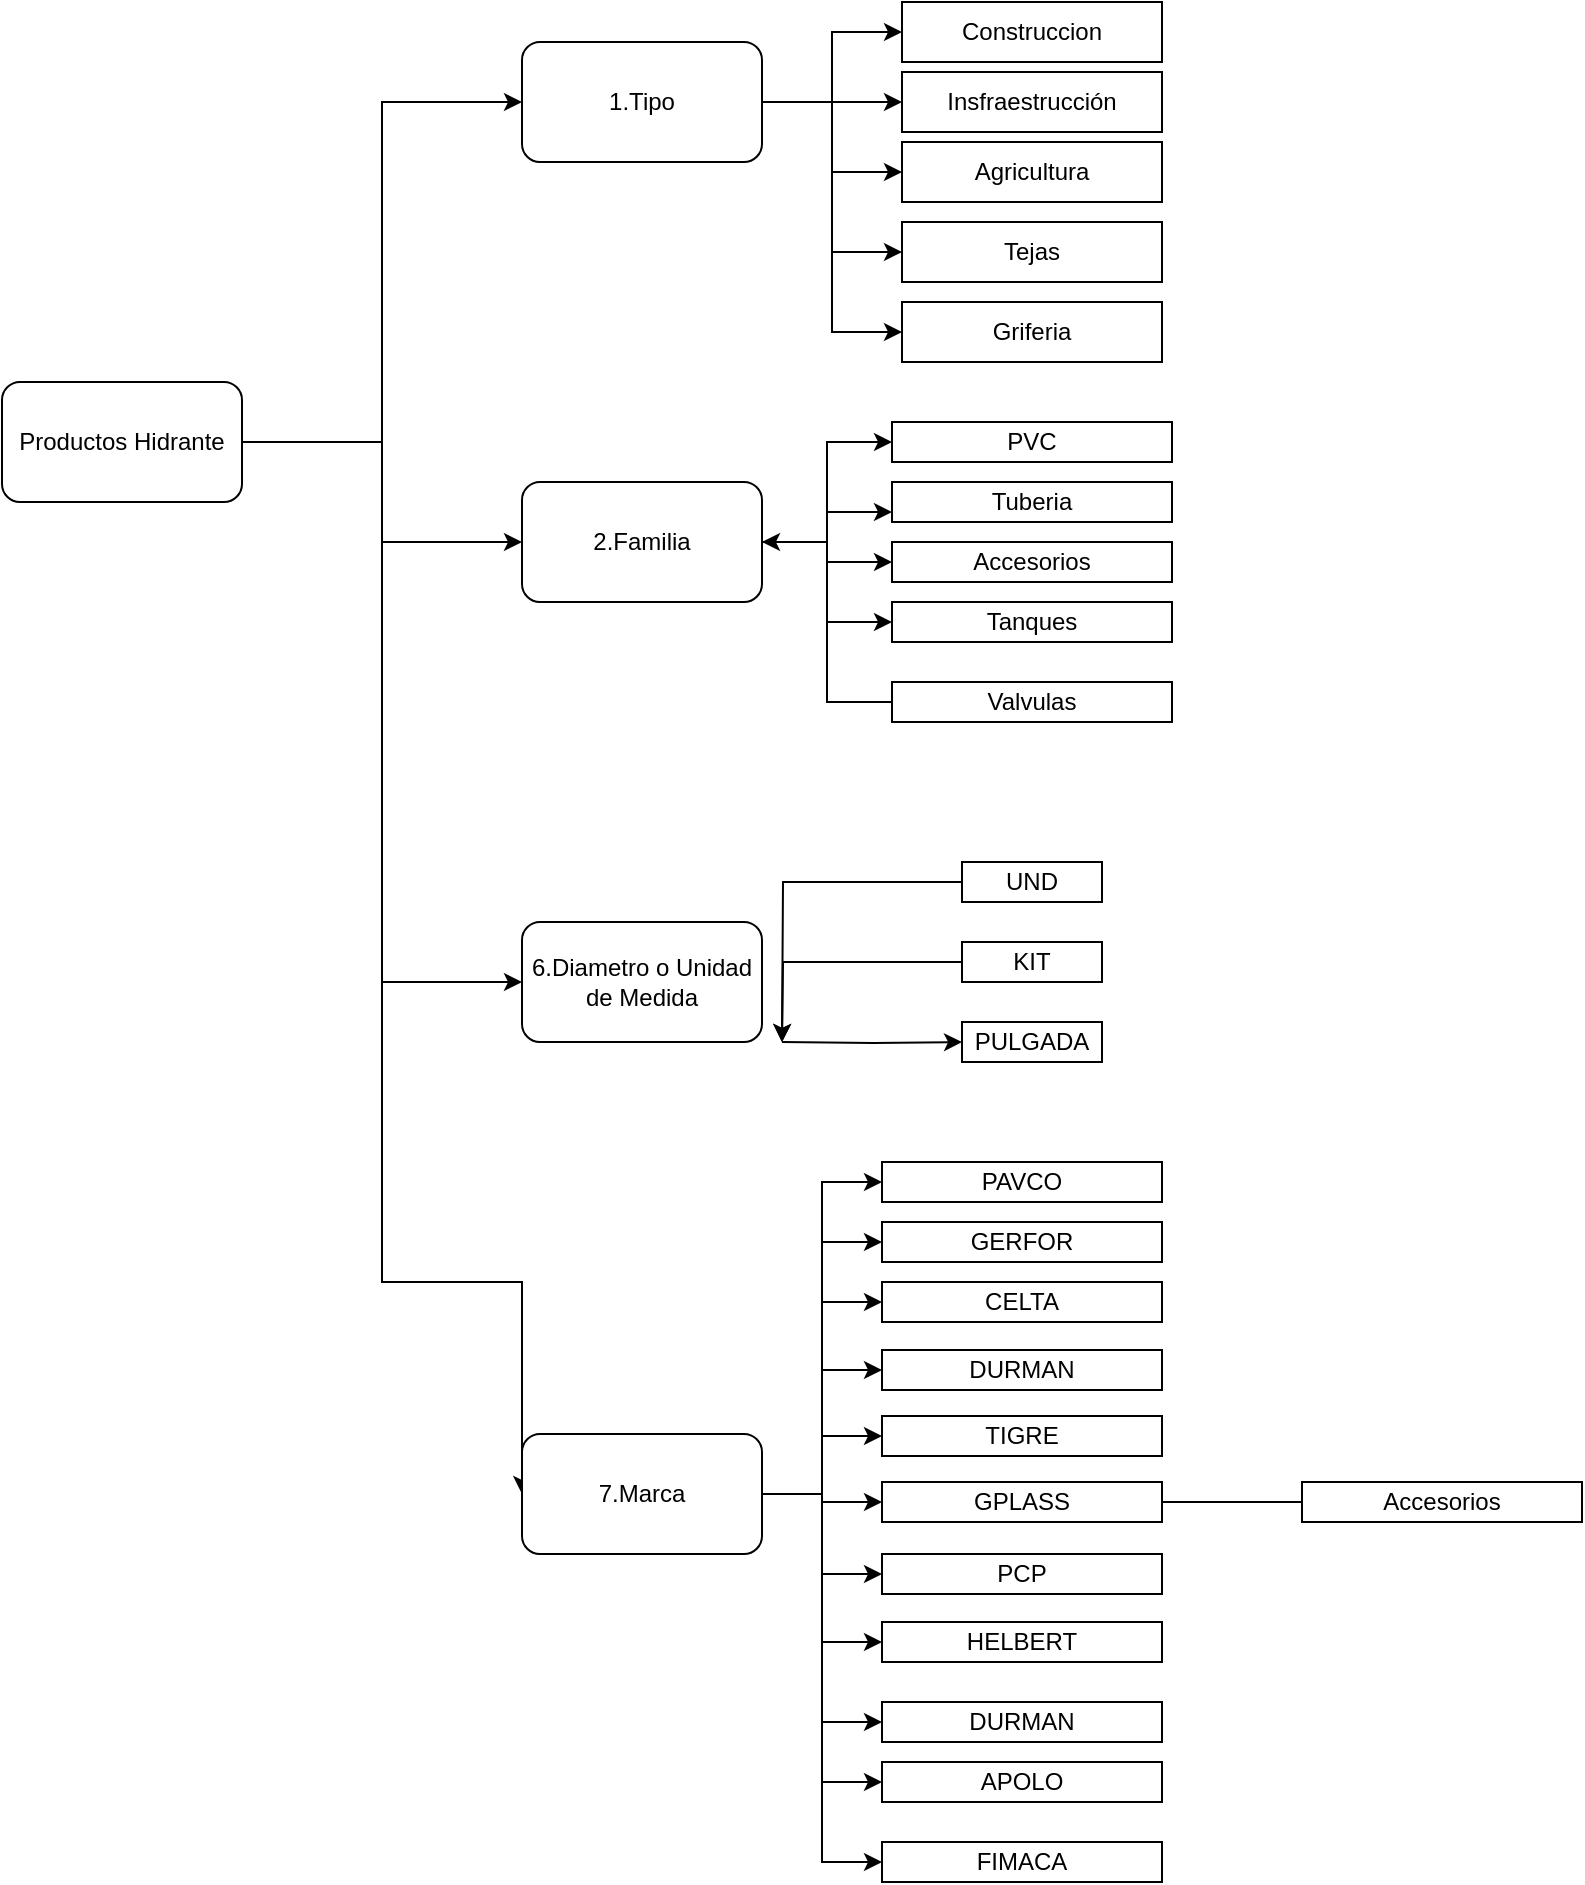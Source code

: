 <mxfile version="20.4.0" type="github">
  <diagram id="__M68CbVWENijR-hPRkH" name="Page-1">
    <mxGraphModel dx="939" dy="476" grid="1" gridSize="10" guides="1" tooltips="1" connect="1" arrows="1" fold="1" page="1" pageScale="1" pageWidth="850" pageHeight="1100" math="0" shadow="0">
      <root>
        <mxCell id="0" />
        <mxCell id="1" parent="0" />
        <mxCell id="xAeH5EZfIFP-68jPS97L-28" style="edgeStyle=orthogonalEdgeStyle;rounded=0;orthogonalLoop=1;jettySize=auto;html=1;entryX=0;entryY=0.5;entryDx=0;entryDy=0;" edge="1" parent="1" source="xAeH5EZfIFP-68jPS97L-1" target="xAeH5EZfIFP-68jPS97L-2">
          <mxGeometry relative="1" as="geometry" />
        </mxCell>
        <mxCell id="xAeH5EZfIFP-68jPS97L-29" style="edgeStyle=orthogonalEdgeStyle;rounded=0;orthogonalLoop=1;jettySize=auto;html=1;entryX=0;entryY=0.5;entryDx=0;entryDy=0;" edge="1" parent="1" source="xAeH5EZfIFP-68jPS97L-1" target="xAeH5EZfIFP-68jPS97L-3">
          <mxGeometry relative="1" as="geometry" />
        </mxCell>
        <mxCell id="xAeH5EZfIFP-68jPS97L-33" style="edgeStyle=orthogonalEdgeStyle;rounded=0;orthogonalLoop=1;jettySize=auto;html=1;entryX=0;entryY=0.5;entryDx=0;entryDy=0;" edge="1" parent="1" source="xAeH5EZfIFP-68jPS97L-1" target="xAeH5EZfIFP-68jPS97L-27">
          <mxGeometry relative="1" as="geometry" />
        </mxCell>
        <mxCell id="xAeH5EZfIFP-68jPS97L-34" style="edgeStyle=orthogonalEdgeStyle;rounded=0;orthogonalLoop=1;jettySize=auto;html=1;entryX=0;entryY=0.5;entryDx=0;entryDy=0;" edge="1" parent="1" source="xAeH5EZfIFP-68jPS97L-1" target="xAeH5EZfIFP-68jPS97L-7">
          <mxGeometry relative="1" as="geometry">
            <Array as="points">
              <mxPoint x="200" y="230" />
              <mxPoint x="200" y="650" />
            </Array>
          </mxGeometry>
        </mxCell>
        <mxCell id="xAeH5EZfIFP-68jPS97L-1" value="Productos Hidrante" style="rounded=1;whiteSpace=wrap;html=1;" vertex="1" parent="1">
          <mxGeometry x="10" y="200" width="120" height="60" as="geometry" />
        </mxCell>
        <mxCell id="xAeH5EZfIFP-68jPS97L-16" style="edgeStyle=orthogonalEdgeStyle;rounded=0;orthogonalLoop=1;jettySize=auto;html=1;entryX=0;entryY=0.5;entryDx=0;entryDy=0;" edge="1" parent="1" source="xAeH5EZfIFP-68jPS97L-2" target="xAeH5EZfIFP-68jPS97L-13">
          <mxGeometry relative="1" as="geometry" />
        </mxCell>
        <mxCell id="xAeH5EZfIFP-68jPS97L-17" style="edgeStyle=orthogonalEdgeStyle;rounded=0;orthogonalLoop=1;jettySize=auto;html=1;" edge="1" parent="1" source="xAeH5EZfIFP-68jPS97L-2" target="xAeH5EZfIFP-68jPS97L-14">
          <mxGeometry relative="1" as="geometry" />
        </mxCell>
        <mxCell id="xAeH5EZfIFP-68jPS97L-18" style="edgeStyle=orthogonalEdgeStyle;rounded=0;orthogonalLoop=1;jettySize=auto;html=1;entryX=0;entryY=0.5;entryDx=0;entryDy=0;" edge="1" parent="1" source="xAeH5EZfIFP-68jPS97L-2" target="xAeH5EZfIFP-68jPS97L-15">
          <mxGeometry relative="1" as="geometry" />
        </mxCell>
        <mxCell id="xAeH5EZfIFP-68jPS97L-90" style="edgeStyle=orthogonalEdgeStyle;rounded=0;orthogonalLoop=1;jettySize=auto;html=1;entryX=0;entryY=0.5;entryDx=0;entryDy=0;" edge="1" parent="1" source="xAeH5EZfIFP-68jPS97L-2" target="xAeH5EZfIFP-68jPS97L-89">
          <mxGeometry relative="1" as="geometry" />
        </mxCell>
        <mxCell id="xAeH5EZfIFP-68jPS97L-112" style="edgeStyle=orthogonalEdgeStyle;rounded=0;orthogonalLoop=1;jettySize=auto;html=1;entryX=0;entryY=0.5;entryDx=0;entryDy=0;" edge="1" parent="1" source="xAeH5EZfIFP-68jPS97L-2" target="xAeH5EZfIFP-68jPS97L-91">
          <mxGeometry relative="1" as="geometry" />
        </mxCell>
        <mxCell id="xAeH5EZfIFP-68jPS97L-2" value="1.Tipo" style="rounded=1;whiteSpace=wrap;html=1;" vertex="1" parent="1">
          <mxGeometry x="270" y="30" width="120" height="60" as="geometry" />
        </mxCell>
        <mxCell id="xAeH5EZfIFP-68jPS97L-78" style="edgeStyle=orthogonalEdgeStyle;rounded=0;orthogonalLoop=1;jettySize=auto;html=1;entryX=0;entryY=0.5;entryDx=0;entryDy=0;" edge="1" parent="1" source="xAeH5EZfIFP-68jPS97L-3" target="xAeH5EZfIFP-68jPS97L-19">
          <mxGeometry relative="1" as="geometry" />
        </mxCell>
        <mxCell id="xAeH5EZfIFP-68jPS97L-79" style="edgeStyle=orthogonalEdgeStyle;rounded=0;orthogonalLoop=1;jettySize=auto;html=1;entryX=0;entryY=0.75;entryDx=0;entryDy=0;" edge="1" parent="1" source="xAeH5EZfIFP-68jPS97L-3" target="xAeH5EZfIFP-68jPS97L-20">
          <mxGeometry relative="1" as="geometry" />
        </mxCell>
        <mxCell id="xAeH5EZfIFP-68jPS97L-80" style="edgeStyle=orthogonalEdgeStyle;rounded=0;orthogonalLoop=1;jettySize=auto;html=1;entryX=0;entryY=0.5;entryDx=0;entryDy=0;" edge="1" parent="1" source="xAeH5EZfIFP-68jPS97L-3" target="xAeH5EZfIFP-68jPS97L-21">
          <mxGeometry relative="1" as="geometry" />
        </mxCell>
        <mxCell id="xAeH5EZfIFP-68jPS97L-81" style="edgeStyle=orthogonalEdgeStyle;rounded=0;orthogonalLoop=1;jettySize=auto;html=1;entryX=0;entryY=0.5;entryDx=0;entryDy=0;" edge="1" parent="1" source="xAeH5EZfIFP-68jPS97L-3" target="xAeH5EZfIFP-68jPS97L-22">
          <mxGeometry relative="1" as="geometry" />
        </mxCell>
        <mxCell id="xAeH5EZfIFP-68jPS97L-3" value="2.Familia" style="rounded=1;whiteSpace=wrap;html=1;" vertex="1" parent="1">
          <mxGeometry x="270" y="250" width="120" height="60" as="geometry" />
        </mxCell>
        <mxCell id="xAeH5EZfIFP-68jPS97L-99" style="edgeStyle=orthogonalEdgeStyle;rounded=0;orthogonalLoop=1;jettySize=auto;html=1;entryX=0;entryY=0.5;entryDx=0;entryDy=0;" edge="1" parent="1" source="xAeH5EZfIFP-68jPS97L-7" target="xAeH5EZfIFP-68jPS97L-35">
          <mxGeometry relative="1" as="geometry" />
        </mxCell>
        <mxCell id="xAeH5EZfIFP-68jPS97L-100" style="edgeStyle=orthogonalEdgeStyle;rounded=0;orthogonalLoop=1;jettySize=auto;html=1;entryX=0;entryY=0.5;entryDx=0;entryDy=0;" edge="1" parent="1" source="xAeH5EZfIFP-68jPS97L-7" target="xAeH5EZfIFP-68jPS97L-36">
          <mxGeometry relative="1" as="geometry" />
        </mxCell>
        <mxCell id="xAeH5EZfIFP-68jPS97L-101" style="edgeStyle=orthogonalEdgeStyle;rounded=0;orthogonalLoop=1;jettySize=auto;html=1;entryX=0;entryY=0.5;entryDx=0;entryDy=0;" edge="1" parent="1" source="xAeH5EZfIFP-68jPS97L-7" target="xAeH5EZfIFP-68jPS97L-37">
          <mxGeometry relative="1" as="geometry" />
        </mxCell>
        <mxCell id="xAeH5EZfIFP-68jPS97L-102" style="edgeStyle=orthogonalEdgeStyle;rounded=0;orthogonalLoop=1;jettySize=auto;html=1;entryX=0;entryY=0.5;entryDx=0;entryDy=0;" edge="1" parent="1" source="xAeH5EZfIFP-68jPS97L-7" target="xAeH5EZfIFP-68jPS97L-38">
          <mxGeometry relative="1" as="geometry" />
        </mxCell>
        <mxCell id="xAeH5EZfIFP-68jPS97L-103" style="edgeStyle=orthogonalEdgeStyle;rounded=0;orthogonalLoop=1;jettySize=auto;html=1;entryX=0;entryY=0.5;entryDx=0;entryDy=0;" edge="1" parent="1" source="xAeH5EZfIFP-68jPS97L-7" target="xAeH5EZfIFP-68jPS97L-39">
          <mxGeometry relative="1" as="geometry" />
        </mxCell>
        <mxCell id="xAeH5EZfIFP-68jPS97L-104" style="edgeStyle=orthogonalEdgeStyle;rounded=0;orthogonalLoop=1;jettySize=auto;html=1;entryX=0;entryY=0.5;entryDx=0;entryDy=0;" edge="1" parent="1" source="xAeH5EZfIFP-68jPS97L-7" target="xAeH5EZfIFP-68jPS97L-41">
          <mxGeometry relative="1" as="geometry" />
        </mxCell>
        <mxCell id="xAeH5EZfIFP-68jPS97L-105" style="edgeStyle=orthogonalEdgeStyle;rounded=0;orthogonalLoop=1;jettySize=auto;html=1;entryX=0;entryY=0.5;entryDx=0;entryDy=0;" edge="1" parent="1" source="xAeH5EZfIFP-68jPS97L-7" target="xAeH5EZfIFP-68jPS97L-42">
          <mxGeometry relative="1" as="geometry" />
        </mxCell>
        <mxCell id="xAeH5EZfIFP-68jPS97L-106" style="edgeStyle=orthogonalEdgeStyle;rounded=0;orthogonalLoop=1;jettySize=auto;html=1;entryX=0;entryY=0.5;entryDx=0;entryDy=0;" edge="1" parent="1" source="xAeH5EZfIFP-68jPS97L-7" target="xAeH5EZfIFP-68jPS97L-85">
          <mxGeometry relative="1" as="geometry" />
        </mxCell>
        <mxCell id="xAeH5EZfIFP-68jPS97L-107" style="edgeStyle=orthogonalEdgeStyle;rounded=0;orthogonalLoop=1;jettySize=auto;html=1;entryX=0;entryY=0.5;entryDx=0;entryDy=0;" edge="1" parent="1" source="xAeH5EZfIFP-68jPS97L-7" target="xAeH5EZfIFP-68jPS97L-94">
          <mxGeometry relative="1" as="geometry" />
        </mxCell>
        <mxCell id="xAeH5EZfIFP-68jPS97L-108" style="edgeStyle=orthogonalEdgeStyle;rounded=0;orthogonalLoop=1;jettySize=auto;html=1;entryX=0;entryY=0.5;entryDx=0;entryDy=0;" edge="1" parent="1" source="xAeH5EZfIFP-68jPS97L-7" target="xAeH5EZfIFP-68jPS97L-95">
          <mxGeometry relative="1" as="geometry" />
        </mxCell>
        <mxCell id="xAeH5EZfIFP-68jPS97L-109" style="edgeStyle=orthogonalEdgeStyle;rounded=0;orthogonalLoop=1;jettySize=auto;html=1;entryX=0;entryY=0.5;entryDx=0;entryDy=0;" edge="1" parent="1" source="xAeH5EZfIFP-68jPS97L-7" target="xAeH5EZfIFP-68jPS97L-96">
          <mxGeometry relative="1" as="geometry" />
        </mxCell>
        <mxCell id="xAeH5EZfIFP-68jPS97L-7" value="7.Marca" style="rounded=1;whiteSpace=wrap;html=1;" vertex="1" parent="1">
          <mxGeometry x="270" y="726" width="120" height="60" as="geometry" />
        </mxCell>
        <mxCell id="xAeH5EZfIFP-68jPS97L-13" value="Construccion" style="rounded=0;whiteSpace=wrap;html=1;" vertex="1" parent="1">
          <mxGeometry x="460" y="10" width="130" height="30" as="geometry" />
        </mxCell>
        <mxCell id="xAeH5EZfIFP-68jPS97L-14" value="Insfraestrucción" style="rounded=0;whiteSpace=wrap;html=1;" vertex="1" parent="1">
          <mxGeometry x="460" y="45" width="130" height="30" as="geometry" />
        </mxCell>
        <mxCell id="xAeH5EZfIFP-68jPS97L-15" value="Agricultura" style="rounded=0;whiteSpace=wrap;html=1;" vertex="1" parent="1">
          <mxGeometry x="460" y="80" width="130" height="30" as="geometry" />
        </mxCell>
        <mxCell id="xAeH5EZfIFP-68jPS97L-19" value="PVC" style="rounded=0;whiteSpace=wrap;html=1;" vertex="1" parent="1">
          <mxGeometry x="455" y="220" width="140" height="20" as="geometry" />
        </mxCell>
        <mxCell id="xAeH5EZfIFP-68jPS97L-20" value="Tuberia" style="rounded=0;whiteSpace=wrap;html=1;" vertex="1" parent="1">
          <mxGeometry x="455" y="250" width="140" height="20" as="geometry" />
        </mxCell>
        <mxCell id="xAeH5EZfIFP-68jPS97L-21" value="Accesorios" style="rounded=0;whiteSpace=wrap;html=1;" vertex="1" parent="1">
          <mxGeometry x="455" y="280" width="140" height="20" as="geometry" />
        </mxCell>
        <mxCell id="xAeH5EZfIFP-68jPS97L-22" value="Tanques" style="rounded=0;whiteSpace=wrap;html=1;" vertex="1" parent="1">
          <mxGeometry x="455" y="310" width="140" height="20" as="geometry" />
        </mxCell>
        <mxCell id="xAeH5EZfIFP-68jPS97L-84" style="edgeStyle=orthogonalEdgeStyle;rounded=0;orthogonalLoop=1;jettySize=auto;html=1;entryX=0;entryY=0.5;entryDx=0;entryDy=0;exitX=1;exitY=0.5;exitDx=0;exitDy=0;" edge="1" parent="1" target="xAeH5EZfIFP-68jPS97L-74">
          <mxGeometry relative="1" as="geometry">
            <mxPoint x="400" y="530" as="sourcePoint" />
          </mxGeometry>
        </mxCell>
        <mxCell id="xAeH5EZfIFP-68jPS97L-27" value="6.Diametro o Unidad de Medida" style="rounded=1;whiteSpace=wrap;html=1;" vertex="1" parent="1">
          <mxGeometry x="270" y="470" width="120" height="60" as="geometry" />
        </mxCell>
        <mxCell id="xAeH5EZfIFP-68jPS97L-35" value="PAVCO" style="rounded=0;whiteSpace=wrap;html=1;" vertex="1" parent="1">
          <mxGeometry x="450" y="590" width="140" height="20" as="geometry" />
        </mxCell>
        <mxCell id="xAeH5EZfIFP-68jPS97L-36" value="GERFOR" style="rounded=0;whiteSpace=wrap;html=1;" vertex="1" parent="1">
          <mxGeometry x="450" y="620" width="140" height="20" as="geometry" />
        </mxCell>
        <mxCell id="xAeH5EZfIFP-68jPS97L-37" value="CELTA" style="rounded=0;whiteSpace=wrap;html=1;" vertex="1" parent="1">
          <mxGeometry x="450" y="650" width="140" height="20" as="geometry" />
        </mxCell>
        <mxCell id="xAeH5EZfIFP-68jPS97L-38" value="DURMAN" style="rounded=0;whiteSpace=wrap;html=1;" vertex="1" parent="1">
          <mxGeometry x="450" y="684" width="140" height="20" as="geometry" />
        </mxCell>
        <mxCell id="xAeH5EZfIFP-68jPS97L-39" value="TIGRE" style="rounded=0;whiteSpace=wrap;html=1;" vertex="1" parent="1">
          <mxGeometry x="450" y="717" width="140" height="20" as="geometry" />
        </mxCell>
        <mxCell id="xAeH5EZfIFP-68jPS97L-92" style="edgeStyle=orthogonalEdgeStyle;rounded=0;orthogonalLoop=1;jettySize=auto;html=1;" edge="1" parent="1" source="xAeH5EZfIFP-68jPS97L-41">
          <mxGeometry relative="1" as="geometry">
            <mxPoint x="670" y="760" as="targetPoint" />
          </mxGeometry>
        </mxCell>
        <mxCell id="xAeH5EZfIFP-68jPS97L-41" value="GPLASS" style="rounded=0;whiteSpace=wrap;html=1;" vertex="1" parent="1">
          <mxGeometry x="450" y="750" width="140" height="20" as="geometry" />
        </mxCell>
        <mxCell id="xAeH5EZfIFP-68jPS97L-42" value="PCP" style="rounded=0;whiteSpace=wrap;html=1;" vertex="1" parent="1">
          <mxGeometry x="450" y="786" width="140" height="20" as="geometry" />
        </mxCell>
        <mxCell id="xAeH5EZfIFP-68jPS97L-110" style="edgeStyle=orthogonalEdgeStyle;rounded=0;orthogonalLoop=1;jettySize=auto;html=1;entryX=1;entryY=0.5;entryDx=0;entryDy=0;" edge="1" parent="1" source="xAeH5EZfIFP-68jPS97L-72">
          <mxGeometry relative="1" as="geometry">
            <mxPoint x="400" y="530" as="targetPoint" />
          </mxGeometry>
        </mxCell>
        <mxCell id="xAeH5EZfIFP-68jPS97L-72" value="UND" style="rounded=0;whiteSpace=wrap;html=1;" vertex="1" parent="1">
          <mxGeometry x="490" y="440" width="70" height="20" as="geometry" />
        </mxCell>
        <mxCell id="xAeH5EZfIFP-68jPS97L-111" style="edgeStyle=orthogonalEdgeStyle;rounded=0;orthogonalLoop=1;jettySize=auto;html=1;entryX=1;entryY=0.5;entryDx=0;entryDy=0;" edge="1" parent="1" source="xAeH5EZfIFP-68jPS97L-73">
          <mxGeometry relative="1" as="geometry">
            <mxPoint x="400" y="530" as="targetPoint" />
          </mxGeometry>
        </mxCell>
        <mxCell id="xAeH5EZfIFP-68jPS97L-73" value="KIT" style="rounded=0;whiteSpace=wrap;html=1;" vertex="1" parent="1">
          <mxGeometry x="490" y="480" width="70" height="20" as="geometry" />
        </mxCell>
        <mxCell id="xAeH5EZfIFP-68jPS97L-74" value="PULGADA" style="rounded=0;whiteSpace=wrap;html=1;" vertex="1" parent="1">
          <mxGeometry x="490" y="520" width="70" height="20" as="geometry" />
        </mxCell>
        <mxCell id="xAeH5EZfIFP-68jPS97L-85" value="HELBERT" style="rounded=0;whiteSpace=wrap;html=1;" vertex="1" parent="1">
          <mxGeometry x="450" y="820" width="140" height="20" as="geometry" />
        </mxCell>
        <mxCell id="xAeH5EZfIFP-68jPS97L-89" value="Tejas" style="rounded=0;whiteSpace=wrap;html=1;" vertex="1" parent="1">
          <mxGeometry x="460" y="120" width="130" height="30" as="geometry" />
        </mxCell>
        <mxCell id="xAeH5EZfIFP-68jPS97L-91" value="Griferia" style="rounded=0;whiteSpace=wrap;html=1;" vertex="1" parent="1">
          <mxGeometry x="460" y="160" width="130" height="30" as="geometry" />
        </mxCell>
        <mxCell id="xAeH5EZfIFP-68jPS97L-93" value="Accesorios" style="rounded=0;whiteSpace=wrap;html=1;" vertex="1" parent="1">
          <mxGeometry x="660" y="750" width="140" height="20" as="geometry" />
        </mxCell>
        <mxCell id="xAeH5EZfIFP-68jPS97L-94" value="DURMAN" style="rounded=0;whiteSpace=wrap;html=1;" vertex="1" parent="1">
          <mxGeometry x="450" y="860" width="140" height="20" as="geometry" />
        </mxCell>
        <mxCell id="xAeH5EZfIFP-68jPS97L-95" value="APOLO" style="rounded=0;whiteSpace=wrap;html=1;" vertex="1" parent="1">
          <mxGeometry x="450" y="890" width="140" height="20" as="geometry" />
        </mxCell>
        <mxCell id="xAeH5EZfIFP-68jPS97L-96" value="FIMACA" style="rounded=0;whiteSpace=wrap;html=1;" vertex="1" parent="1">
          <mxGeometry x="450" y="930" width="140" height="20" as="geometry" />
        </mxCell>
        <mxCell id="xAeH5EZfIFP-68jPS97L-114" style="edgeStyle=orthogonalEdgeStyle;rounded=0;orthogonalLoop=1;jettySize=auto;html=1;entryX=1;entryY=0.5;entryDx=0;entryDy=0;" edge="1" parent="1" source="xAeH5EZfIFP-68jPS97L-113" target="xAeH5EZfIFP-68jPS97L-3">
          <mxGeometry relative="1" as="geometry" />
        </mxCell>
        <mxCell id="xAeH5EZfIFP-68jPS97L-113" value="Valvulas" style="rounded=0;whiteSpace=wrap;html=1;" vertex="1" parent="1">
          <mxGeometry x="455" y="350" width="140" height="20" as="geometry" />
        </mxCell>
      </root>
    </mxGraphModel>
  </diagram>
</mxfile>
